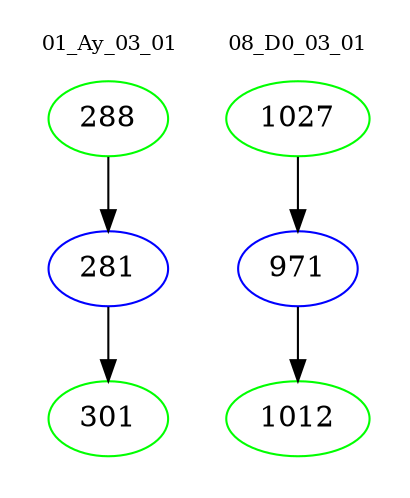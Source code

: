 digraph{
subgraph cluster_0 {
color = white
label = "01_Ay_03_01";
fontsize=10;
T0_288 [label="288", color="green"]
T0_288 -> T0_281 [color="black"]
T0_281 [label="281", color="blue"]
T0_281 -> T0_301 [color="black"]
T0_301 [label="301", color="green"]
}
subgraph cluster_1 {
color = white
label = "08_D0_03_01";
fontsize=10;
T1_1027 [label="1027", color="green"]
T1_1027 -> T1_971 [color="black"]
T1_971 [label="971", color="blue"]
T1_971 -> T1_1012 [color="black"]
T1_1012 [label="1012", color="green"]
}
}
